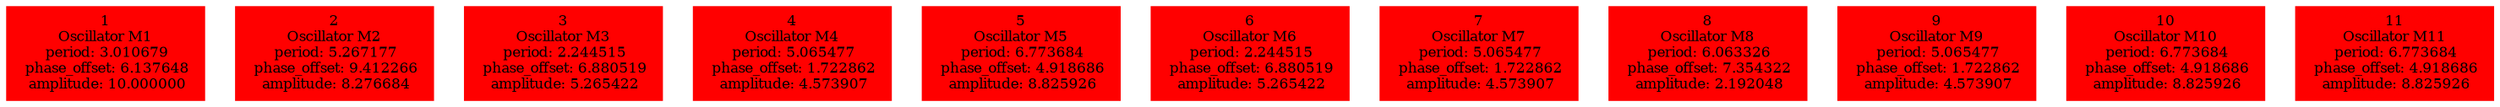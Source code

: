  digraph g{ forcelabels=true;
1 [label=<1<BR />Oscillator M1<BR /> period: 3.010679<BR /> phase_offset: 6.137648<BR /> amplitude: 10.000000>, shape=box,color=red,style=filled,fontsize=8];2 [label=<2<BR />Oscillator M2<BR /> period: 5.267177<BR /> phase_offset: 9.412266<BR /> amplitude: 8.276684>, shape=box,color=red,style=filled,fontsize=8];3 [label=<3<BR />Oscillator M3<BR /> period: 2.244515<BR /> phase_offset: 6.880519<BR /> amplitude: 5.265422>, shape=box,color=red,style=filled,fontsize=8];4 [label=<4<BR />Oscillator M4<BR /> period: 5.065477<BR /> phase_offset: 1.722862<BR /> amplitude: 4.573907>, shape=box,color=red,style=filled,fontsize=8];5 [label=<5<BR />Oscillator M5<BR /> period: 6.773684<BR /> phase_offset: 4.918686<BR /> amplitude: 8.825926>, shape=box,color=red,style=filled,fontsize=8];6 [label=<6<BR />Oscillator M6<BR /> period: 2.244515<BR /> phase_offset: 6.880519<BR /> amplitude: 5.265422>, shape=box,color=red,style=filled,fontsize=8];7 [label=<7<BR />Oscillator M7<BR /> period: 5.065477<BR /> phase_offset: 1.722862<BR /> amplitude: 4.573907>, shape=box,color=red,style=filled,fontsize=8];8 [label=<8<BR />Oscillator M8<BR /> period: 6.063326<BR /> phase_offset: 7.354322<BR /> amplitude: 2.192048>, shape=box,color=red,style=filled,fontsize=8];9 [label=<9<BR />Oscillator M9<BR /> period: 5.065477<BR /> phase_offset: 1.722862<BR /> amplitude: 4.573907>, shape=box,color=red,style=filled,fontsize=8];10 [label=<10<BR />Oscillator M10<BR /> period: 6.773684<BR /> phase_offset: 4.918686<BR /> amplitude: 8.825926>, shape=box,color=red,style=filled,fontsize=8];11 [label=<11<BR />Oscillator M11<BR /> period: 6.773684<BR /> phase_offset: 4.918686<BR /> amplitude: 8.825926>, shape=box,color=red,style=filled,fontsize=8]; }
